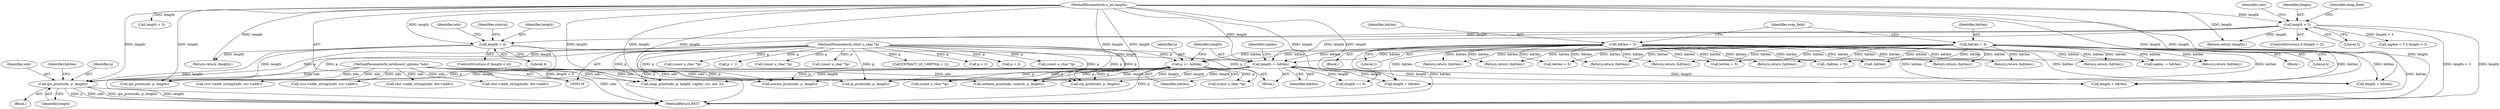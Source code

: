 digraph "0_tcpdump_1dcd10aceabbc03bf571ea32b892c522cbe923de_10@pointer" {
"1000429" [label="(Call,ipx_print(ndo, p, length))"];
"1000119" [label="(MethodParameterIn,netdissect_options *ndo)"];
"1000327" [label="(Call,p += hdrlen)"];
"1000237" [label="(Call,hdrlen = 4)"];
"1000191" [label="(Call,hdrlen = 3)"];
"1000120" [label="(MethodParameterIn,const u_char *p)"];
"1000330" [label="(Call,length -= hdrlen)"];
"1000150" [label="(Call,length < 3)"];
"1000121" [label="(MethodParameterIn,u_int length)"];
"1000213" [label="(Call,length < 4)"];
"1000327" [label="(Call,p += hdrlen)"];
"1000514" [label="(Call,(src->addr_string)(ndo, src->addr))"];
"1000334" [label="(Identifier,caplen)"];
"1000226" [label="(Return,return (length);)"];
"1000195" [label="(Block,)"];
"1000640" [label="(Return,return (hdrlen);)"];
"1000119" [label="(MethodParameterIn,netdissect_options *ndo)"];
"1000237" [label="(Call,hdrlen = 4)"];
"1000330" [label="(Call,length -= hdrlen)"];
"1000156" [label="(Identifier,ndo)"];
"1000387" [label="(Return,return (hdrlen);)"];
"1000163" [label="(Return,return (length);)"];
"1000752" [label="(Call,-hdrlen)"];
"1000332" [label="(Identifier,hdrlen)"];
"1000520" [label="(Call,(dst->addr_string)(ndo, dst->addr))"];
"1000172" [label="(Call,p + 1)"];
"1000150" [label="(Call,length < 3)"];
"1000151" [label="(Identifier,length)"];
"1000754" [label="(MethodReturn,RET)"];
"1000206" [label="(Call,(const u_char *)p)"];
"1000571" [label="(Call,(dst->addr_string)(ndo, dst->addr))"];
"1000257" [label="(Call,ipx_print(ndo, p, length))"];
"1000351" [label="(Call,snap_print(ndo, p, length, caplen, src, dst, 2))"];
"1000636" [label="(Call,(const u_char *)p)"];
"1000239" [label="(Literal,4)"];
"1000192" [label="(Identifier,hdrlen)"];
"1000219" [label="(Identifier,ndo)"];
"1000383" [label="(Call,stp_print(ndo, p, length))"];
"1000331" [label="(Identifier,length)"];
"1000406" [label="(Return,return (hdrlen);)"];
"1000458" [label="(Return,return (hdrlen);)"];
"1000222" [label="(Call,(const u_char *)p)"];
"1000229" [label="(Identifier,control)"];
"1000230" [label="(Call,EXTRACT_LE_16BITS(p + 2))"];
"1000166" [label="(Identifier,dsap_field)"];
"1000683" [label="(Return,return (hdrlen);)"];
"1000149" [label="(ControlStructure,if (length < 3))"];
"1000367" [label="(Call,hdrlen + 5)"];
"1000431" [label="(Identifier,p)"];
"1000429" [label="(Call,ipx_print(ndo, p, length))"];
"1000473" [label="(Call,isoclns_print(ndo, p, length))"];
"1000187" [label="(Block,)"];
"1000193" [label="(Literal,3)"];
"1000152" [label="(Literal,3)"];
"1000238" [label="(Identifier,hdrlen)"];
"1000433" [label="(Return,return (hdrlen);)"];
"1000620" [label="(Return,return (hdrlen);)"];
"1000333" [label="(Call,caplen -= hdrlen)"];
"1000605" [label="(Call,length + hdrlen)"];
"1000560" [label="(Call,(src->addr_string)(ndo, src->addr))"];
"1000125" [label="(Block,)"];
"1000329" [label="(Identifier,hdrlen)"];
"1000178" [label="(Call,p + 2)"];
"1000231" [label="(Call,p + 2)"];
"1000120" [label="(MethodParameterIn,const u_char *p)"];
"1000212" [label="(ControlStructure,if (length < 4))"];
"1000214" [label="(Identifier,length)"];
"1000420" [label="(Block,)"];
"1000328" [label="(Identifier,p)"];
"1000748" [label="(Call,length + hdrlen)"];
"1000430" [label="(Identifier,ndo)"];
"1000719" [label="(Call,length + hdrlen)"];
"1000453" [label="(Call,netbeui_print(ndo, control, p, length))"];
"1000191" [label="(Call,hdrlen = 3)"];
"1000616" [label="(Call,length == 0)"];
"1000653" [label="(Call,length < 3)"];
"1000159" [label="(Call,(const u_char *)p)"];
"1000722" [label="(Return,return (hdrlen);)"];
"1000432" [label="(Identifier,length)"];
"1000243" [label="(Identifier,ssap_field)"];
"1000434" [label="(Identifier,hdrlen)"];
"1000121" [label="(MethodParameterIn,u_int length)"];
"1000402" [label="(Call,ip_print(ndo, p, length))"];
"1000143" [label="(Call,(const u_char *)p)"];
"1000666" [label="(Call,(const u_char *)p)"];
"1000361" [label="(Call,-(hdrlen + 5))"];
"1000477" [label="(Return,return (hdrlen);)"];
"1000213" [label="(Call,length < 4)"];
"1000649" [label="(Call,caplen < 3 || length < 3)"];
"1000362" [label="(Call,hdrlen + 5)"];
"1000215" [label="(Literal,4)"];
"1000429" -> "1000420"  [label="AST: "];
"1000429" -> "1000432"  [label="CFG: "];
"1000430" -> "1000429"  [label="AST: "];
"1000431" -> "1000429"  [label="AST: "];
"1000432" -> "1000429"  [label="AST: "];
"1000434" -> "1000429"  [label="CFG: "];
"1000429" -> "1000754"  [label="DDG: length"];
"1000429" -> "1000754"  [label="DDG: p"];
"1000429" -> "1000754"  [label="DDG: ndo"];
"1000429" -> "1000754"  [label="DDG: ipx_print(ndo, p, length)"];
"1000119" -> "1000429"  [label="DDG: ndo"];
"1000327" -> "1000429"  [label="DDG: p"];
"1000120" -> "1000429"  [label="DDG: p"];
"1000330" -> "1000429"  [label="DDG: length"];
"1000121" -> "1000429"  [label="DDG: length"];
"1000119" -> "1000118"  [label="AST: "];
"1000119" -> "1000754"  [label="DDG: ndo"];
"1000119" -> "1000257"  [label="DDG: ndo"];
"1000119" -> "1000351"  [label="DDG: ndo"];
"1000119" -> "1000383"  [label="DDG: ndo"];
"1000119" -> "1000402"  [label="DDG: ndo"];
"1000119" -> "1000453"  [label="DDG: ndo"];
"1000119" -> "1000473"  [label="DDG: ndo"];
"1000119" -> "1000514"  [label="DDG: ndo"];
"1000119" -> "1000520"  [label="DDG: ndo"];
"1000119" -> "1000560"  [label="DDG: ndo"];
"1000119" -> "1000571"  [label="DDG: ndo"];
"1000327" -> "1000125"  [label="AST: "];
"1000327" -> "1000329"  [label="CFG: "];
"1000328" -> "1000327"  [label="AST: "];
"1000329" -> "1000327"  [label="AST: "];
"1000331" -> "1000327"  [label="CFG: "];
"1000327" -> "1000754"  [label="DDG: p"];
"1000237" -> "1000327"  [label="DDG: hdrlen"];
"1000191" -> "1000327"  [label="DDG: hdrlen"];
"1000120" -> "1000327"  [label="DDG: p"];
"1000327" -> "1000351"  [label="DDG: p"];
"1000327" -> "1000383"  [label="DDG: p"];
"1000327" -> "1000402"  [label="DDG: p"];
"1000327" -> "1000453"  [label="DDG: p"];
"1000327" -> "1000473"  [label="DDG: p"];
"1000327" -> "1000636"  [label="DDG: p"];
"1000327" -> "1000666"  [label="DDG: p"];
"1000237" -> "1000195"  [label="AST: "];
"1000237" -> "1000239"  [label="CFG: "];
"1000238" -> "1000237"  [label="AST: "];
"1000239" -> "1000237"  [label="AST: "];
"1000243" -> "1000237"  [label="CFG: "];
"1000237" -> "1000754"  [label="DDG: hdrlen"];
"1000237" -> "1000330"  [label="DDG: hdrlen"];
"1000237" -> "1000333"  [label="DDG: hdrlen"];
"1000237" -> "1000361"  [label="DDG: hdrlen"];
"1000237" -> "1000362"  [label="DDG: hdrlen"];
"1000237" -> "1000367"  [label="DDG: hdrlen"];
"1000237" -> "1000387"  [label="DDG: hdrlen"];
"1000237" -> "1000406"  [label="DDG: hdrlen"];
"1000237" -> "1000433"  [label="DDG: hdrlen"];
"1000237" -> "1000458"  [label="DDG: hdrlen"];
"1000237" -> "1000477"  [label="DDG: hdrlen"];
"1000237" -> "1000605"  [label="DDG: hdrlen"];
"1000237" -> "1000620"  [label="DDG: hdrlen"];
"1000237" -> "1000640"  [label="DDG: hdrlen"];
"1000237" -> "1000683"  [label="DDG: hdrlen"];
"1000237" -> "1000719"  [label="DDG: hdrlen"];
"1000237" -> "1000722"  [label="DDG: hdrlen"];
"1000237" -> "1000748"  [label="DDG: hdrlen"];
"1000237" -> "1000752"  [label="DDG: hdrlen"];
"1000191" -> "1000187"  [label="AST: "];
"1000191" -> "1000193"  [label="CFG: "];
"1000192" -> "1000191"  [label="AST: "];
"1000193" -> "1000191"  [label="AST: "];
"1000243" -> "1000191"  [label="CFG: "];
"1000191" -> "1000754"  [label="DDG: hdrlen"];
"1000191" -> "1000330"  [label="DDG: hdrlen"];
"1000191" -> "1000333"  [label="DDG: hdrlen"];
"1000191" -> "1000361"  [label="DDG: hdrlen"];
"1000191" -> "1000362"  [label="DDG: hdrlen"];
"1000191" -> "1000367"  [label="DDG: hdrlen"];
"1000191" -> "1000387"  [label="DDG: hdrlen"];
"1000191" -> "1000406"  [label="DDG: hdrlen"];
"1000191" -> "1000433"  [label="DDG: hdrlen"];
"1000191" -> "1000458"  [label="DDG: hdrlen"];
"1000191" -> "1000477"  [label="DDG: hdrlen"];
"1000191" -> "1000605"  [label="DDG: hdrlen"];
"1000191" -> "1000620"  [label="DDG: hdrlen"];
"1000191" -> "1000640"  [label="DDG: hdrlen"];
"1000191" -> "1000683"  [label="DDG: hdrlen"];
"1000191" -> "1000719"  [label="DDG: hdrlen"];
"1000191" -> "1000722"  [label="DDG: hdrlen"];
"1000191" -> "1000748"  [label="DDG: hdrlen"];
"1000191" -> "1000752"  [label="DDG: hdrlen"];
"1000120" -> "1000118"  [label="AST: "];
"1000120" -> "1000754"  [label="DDG: p"];
"1000120" -> "1000143"  [label="DDG: p"];
"1000120" -> "1000159"  [label="DDG: p"];
"1000120" -> "1000172"  [label="DDG: p"];
"1000120" -> "1000178"  [label="DDG: p"];
"1000120" -> "1000206"  [label="DDG: p"];
"1000120" -> "1000222"  [label="DDG: p"];
"1000120" -> "1000230"  [label="DDG: p"];
"1000120" -> "1000231"  [label="DDG: p"];
"1000120" -> "1000257"  [label="DDG: p"];
"1000120" -> "1000351"  [label="DDG: p"];
"1000120" -> "1000383"  [label="DDG: p"];
"1000120" -> "1000402"  [label="DDG: p"];
"1000120" -> "1000453"  [label="DDG: p"];
"1000120" -> "1000473"  [label="DDG: p"];
"1000120" -> "1000636"  [label="DDG: p"];
"1000120" -> "1000666"  [label="DDG: p"];
"1000330" -> "1000125"  [label="AST: "];
"1000330" -> "1000332"  [label="CFG: "];
"1000331" -> "1000330"  [label="AST: "];
"1000332" -> "1000330"  [label="AST: "];
"1000334" -> "1000330"  [label="CFG: "];
"1000150" -> "1000330"  [label="DDG: length"];
"1000213" -> "1000330"  [label="DDG: length"];
"1000121" -> "1000330"  [label="DDG: length"];
"1000330" -> "1000351"  [label="DDG: length"];
"1000330" -> "1000383"  [label="DDG: length"];
"1000330" -> "1000402"  [label="DDG: length"];
"1000330" -> "1000453"  [label="DDG: length"];
"1000330" -> "1000473"  [label="DDG: length"];
"1000330" -> "1000605"  [label="DDG: length"];
"1000330" -> "1000616"  [label="DDG: length"];
"1000330" -> "1000719"  [label="DDG: length"];
"1000330" -> "1000748"  [label="DDG: length"];
"1000150" -> "1000149"  [label="AST: "];
"1000150" -> "1000152"  [label="CFG: "];
"1000151" -> "1000150"  [label="AST: "];
"1000152" -> "1000150"  [label="AST: "];
"1000156" -> "1000150"  [label="CFG: "];
"1000166" -> "1000150"  [label="CFG: "];
"1000150" -> "1000754"  [label="DDG: length"];
"1000150" -> "1000754"  [label="DDG: length < 3"];
"1000121" -> "1000150"  [label="DDG: length"];
"1000150" -> "1000163"  [label="DDG: length"];
"1000150" -> "1000213"  [label="DDG: length"];
"1000150" -> "1000257"  [label="DDG: length"];
"1000150" -> "1000649"  [label="DDG: length < 3"];
"1000121" -> "1000118"  [label="AST: "];
"1000121" -> "1000754"  [label="DDG: length"];
"1000121" -> "1000163"  [label="DDG: length"];
"1000121" -> "1000213"  [label="DDG: length"];
"1000121" -> "1000226"  [label="DDG: length"];
"1000121" -> "1000257"  [label="DDG: length"];
"1000121" -> "1000351"  [label="DDG: length"];
"1000121" -> "1000383"  [label="DDG: length"];
"1000121" -> "1000402"  [label="DDG: length"];
"1000121" -> "1000453"  [label="DDG: length"];
"1000121" -> "1000473"  [label="DDG: length"];
"1000121" -> "1000605"  [label="DDG: length"];
"1000121" -> "1000616"  [label="DDG: length"];
"1000121" -> "1000653"  [label="DDG: length"];
"1000121" -> "1000719"  [label="DDG: length"];
"1000121" -> "1000748"  [label="DDG: length"];
"1000213" -> "1000212"  [label="AST: "];
"1000213" -> "1000215"  [label="CFG: "];
"1000214" -> "1000213"  [label="AST: "];
"1000215" -> "1000213"  [label="AST: "];
"1000219" -> "1000213"  [label="CFG: "];
"1000229" -> "1000213"  [label="CFG: "];
"1000213" -> "1000754"  [label="DDG: length"];
"1000213" -> "1000754"  [label="DDG: length < 4"];
"1000213" -> "1000226"  [label="DDG: length"];
"1000213" -> "1000257"  [label="DDG: length"];
}
